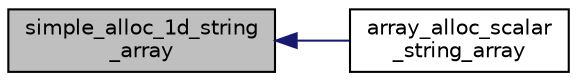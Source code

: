 digraph "simple_alloc_1d_string_array"
{
  edge [fontname="Helvetica",fontsize="10",labelfontname="Helvetica",labelfontsize="10"];
  node [fontname="Helvetica",fontsize="10",shape=record];
  rankdir="LR";
  Node165 [label="simple_alloc_1d_string\l_array",height=0.2,width=0.4,color="black", fillcolor="grey75", style="filled", fontcolor="black"];
  Node165 -> Node166 [dir="back",color="midnightblue",fontsize="10",style="solid",fontname="Helvetica"];
  Node166 [label="array_alloc_scalar\l_string_array",height=0.2,width=0.4,color="black", fillcolor="white", style="filled",URL="$d3/d21/string__array_8h.html#a7ddb196b9c26225a0332f062785d0e0c"];
}
